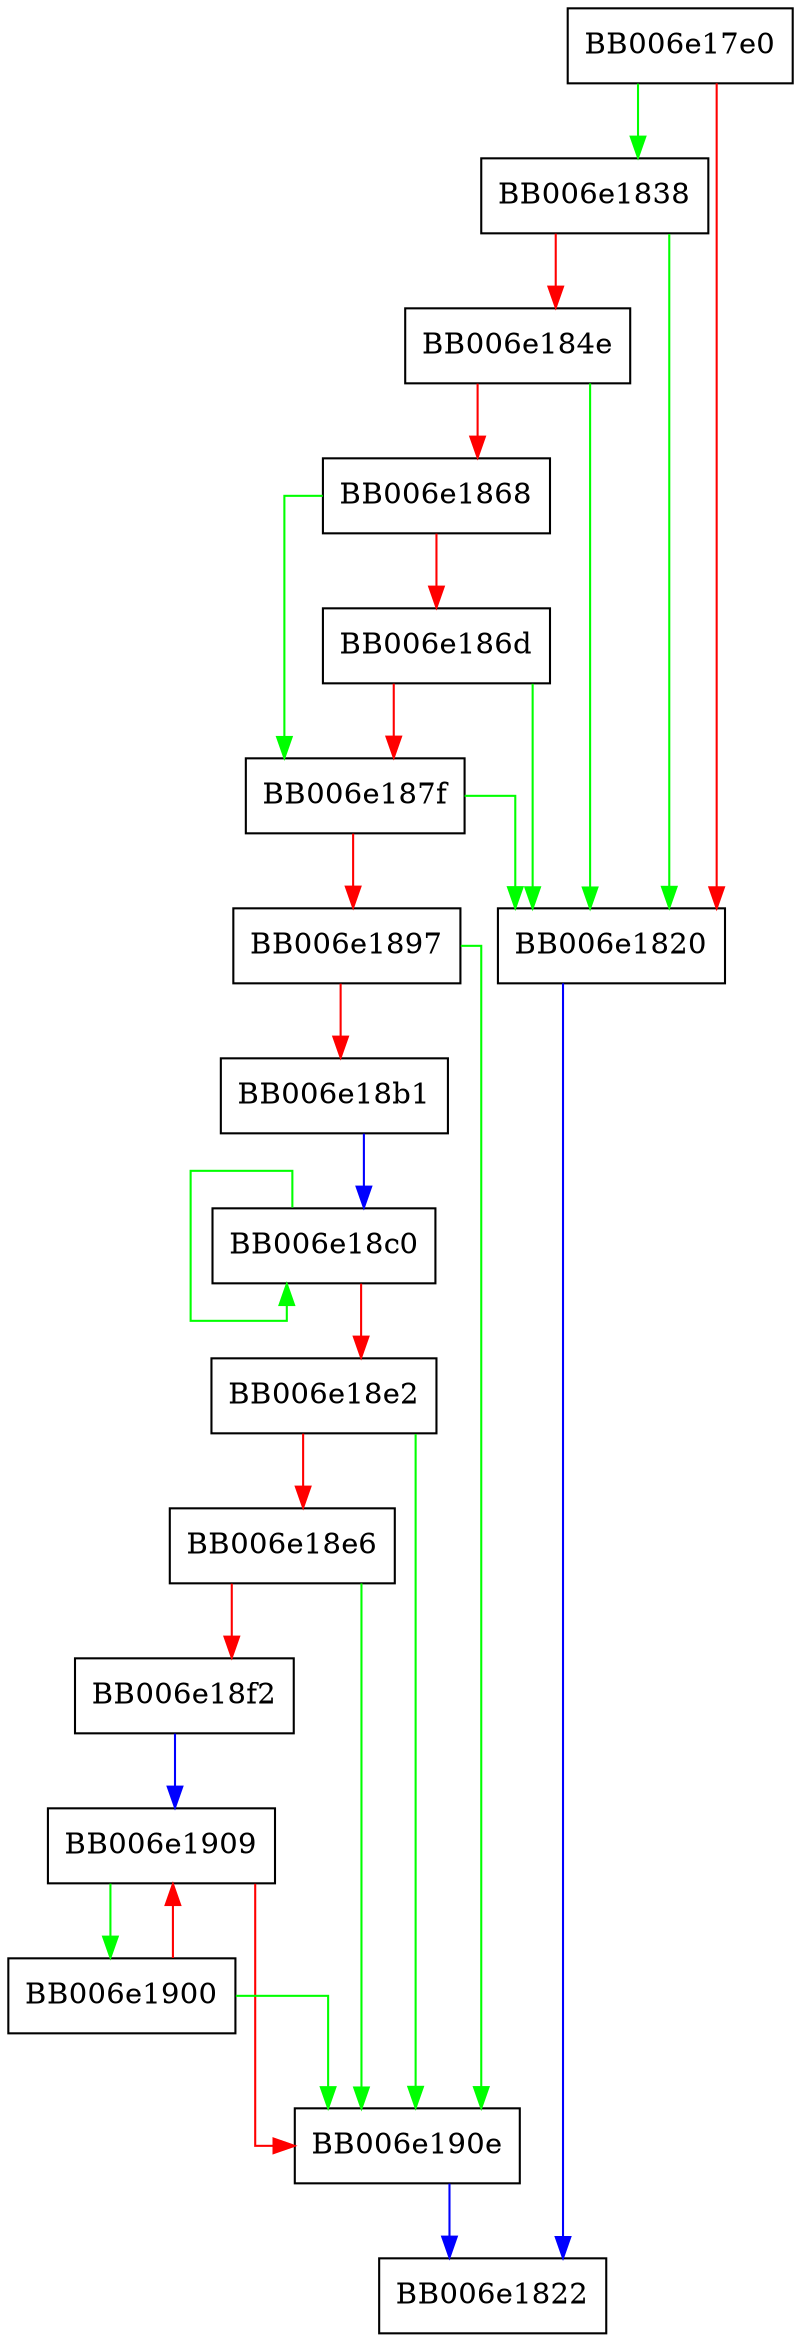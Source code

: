 digraph add_hash_to_v {
  node [shape="box"];
  graph [splines=ortho];
  BB006e17e0 -> BB006e1838 [color="green"];
  BB006e17e0 -> BB006e1820 [color="red"];
  BB006e1820 -> BB006e1822 [color="blue"];
  BB006e1838 -> BB006e1820 [color="green"];
  BB006e1838 -> BB006e184e [color="red"];
  BB006e184e -> BB006e1820 [color="green"];
  BB006e184e -> BB006e1868 [color="red"];
  BB006e1868 -> BB006e187f [color="green"];
  BB006e1868 -> BB006e186d [color="red"];
  BB006e186d -> BB006e1820 [color="green"];
  BB006e186d -> BB006e187f [color="red"];
  BB006e187f -> BB006e1820 [color="green"];
  BB006e187f -> BB006e1897 [color="red"];
  BB006e1897 -> BB006e190e [color="green"];
  BB006e1897 -> BB006e18b1 [color="red"];
  BB006e18b1 -> BB006e18c0 [color="blue"];
  BB006e18c0 -> BB006e18c0 [color="green"];
  BB006e18c0 -> BB006e18e2 [color="red"];
  BB006e18e2 -> BB006e190e [color="green"];
  BB006e18e2 -> BB006e18e6 [color="red"];
  BB006e18e6 -> BB006e190e [color="green"];
  BB006e18e6 -> BB006e18f2 [color="red"];
  BB006e18f2 -> BB006e1909 [color="blue"];
  BB006e1900 -> BB006e190e [color="green"];
  BB006e1900 -> BB006e1909 [color="red"];
  BB006e1909 -> BB006e1900 [color="green"];
  BB006e1909 -> BB006e190e [color="red"];
  BB006e190e -> BB006e1822 [color="blue"];
}